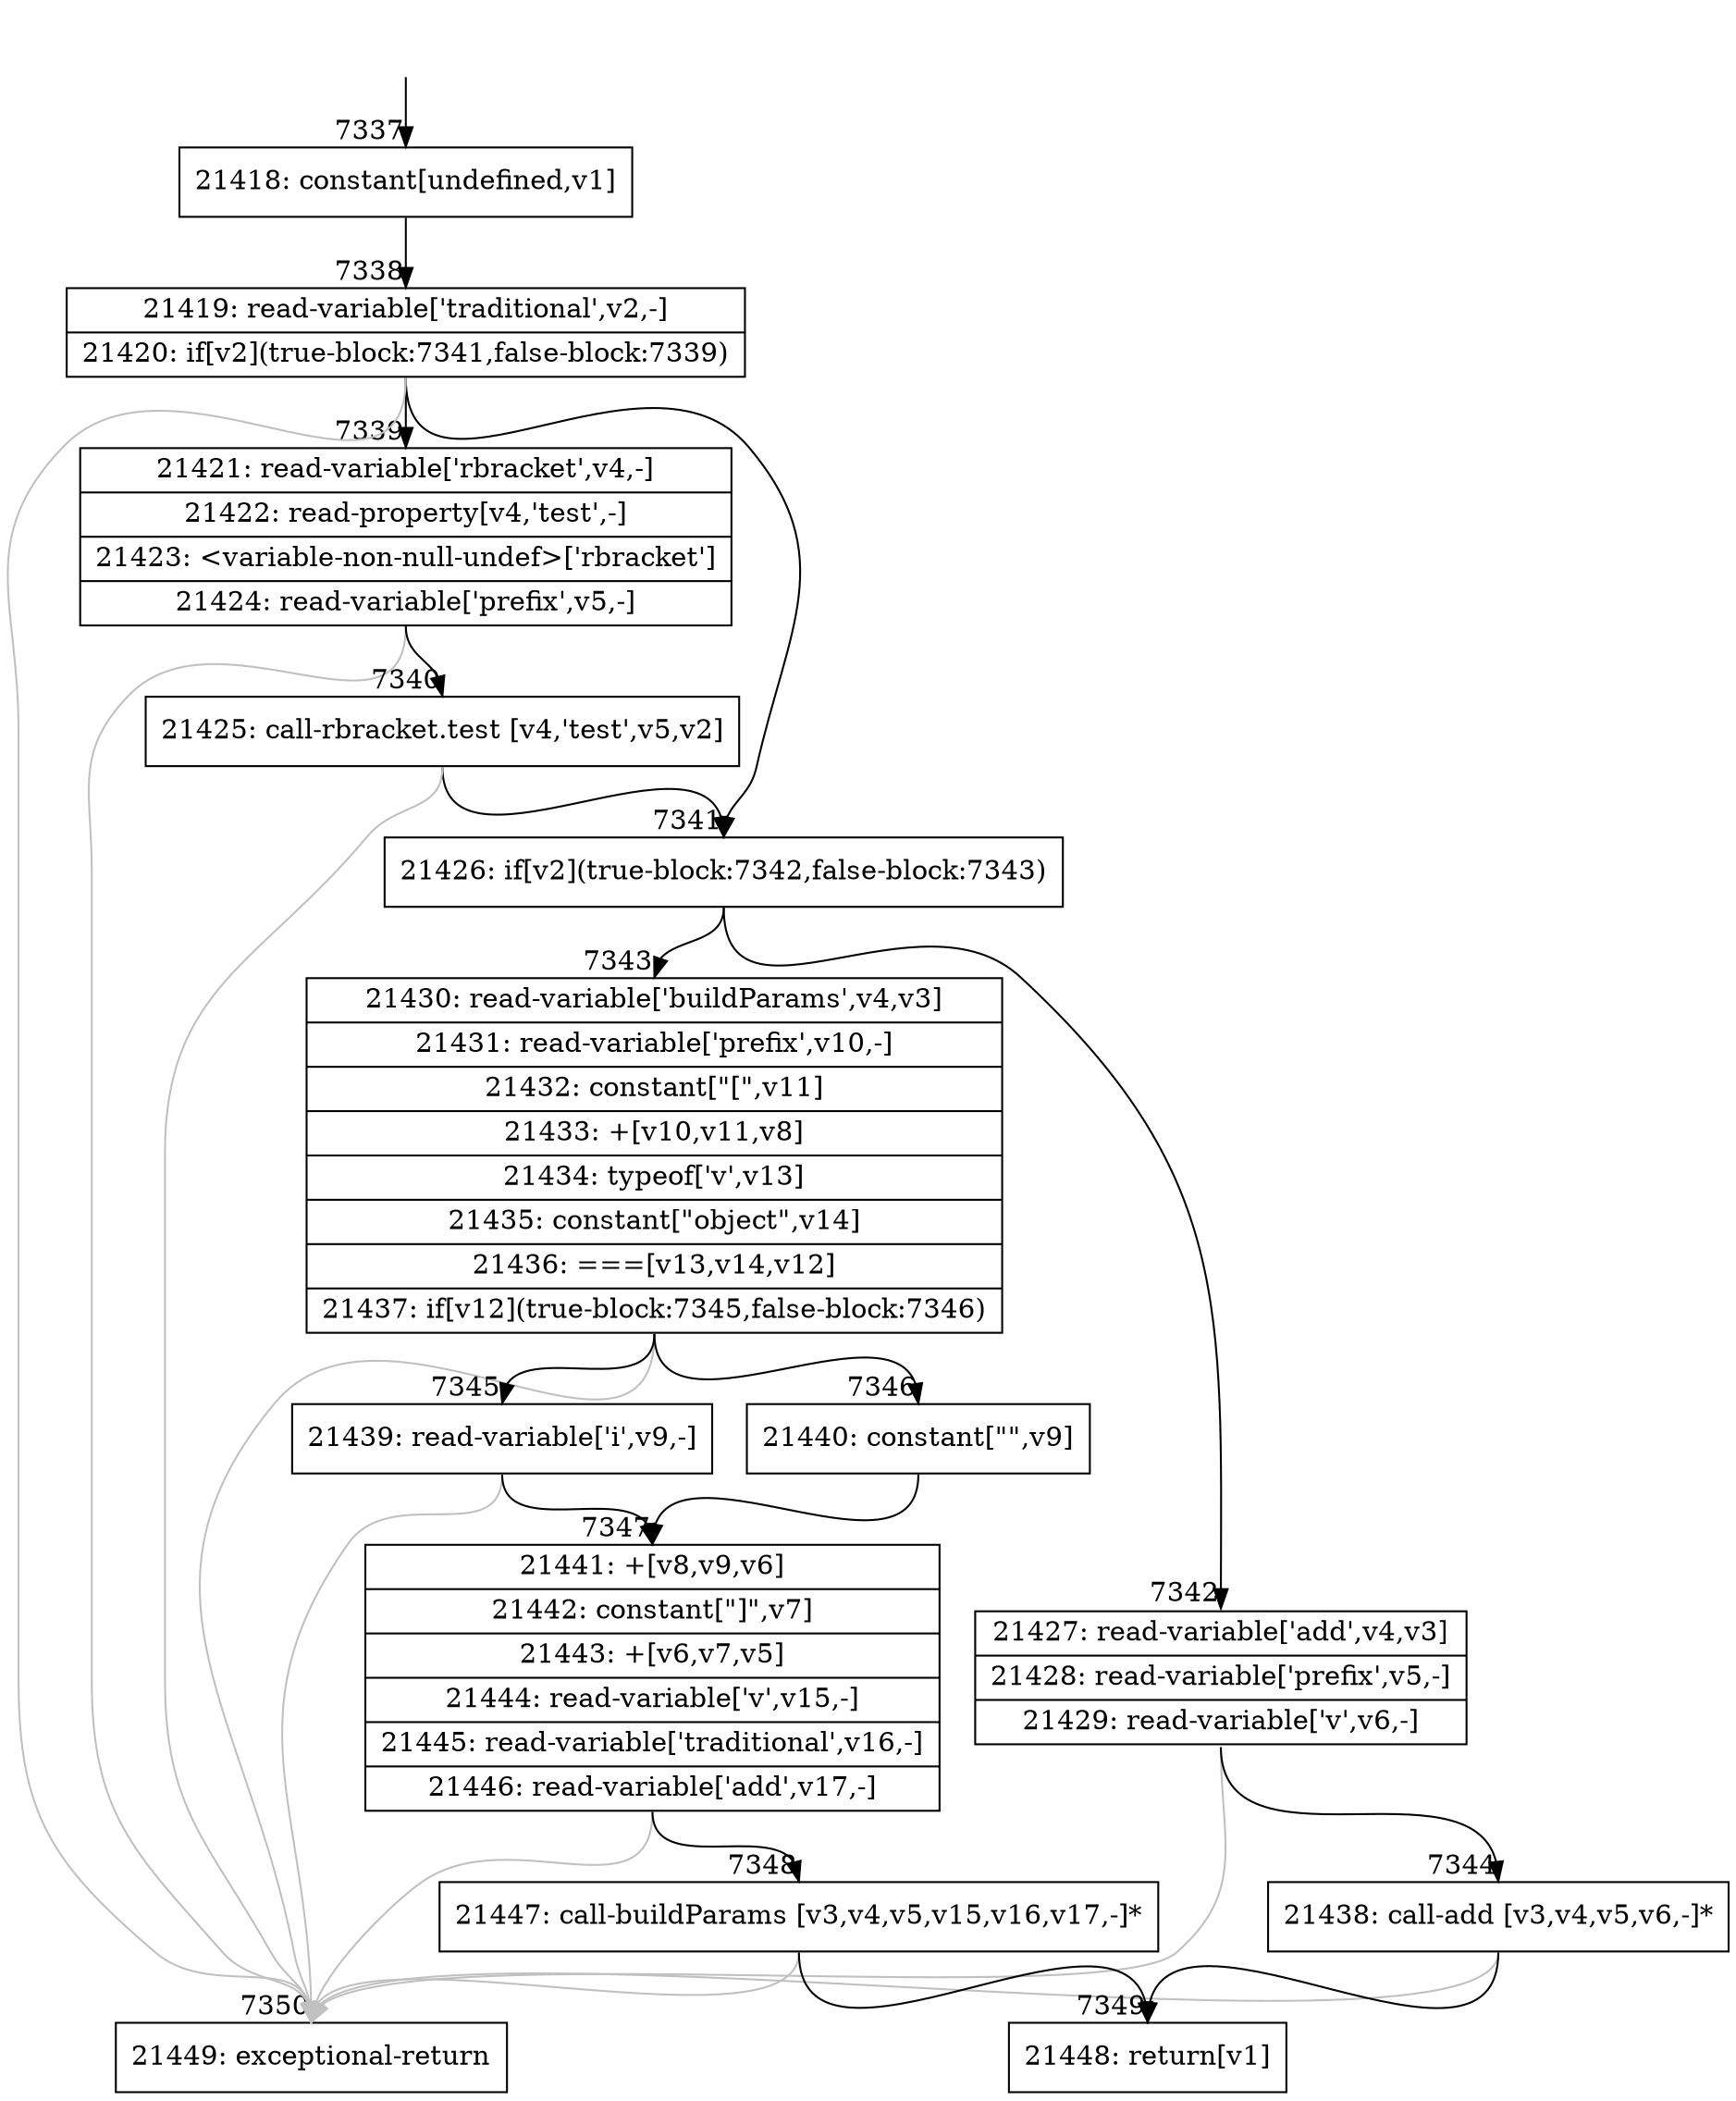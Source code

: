 digraph {
rankdir="TD"
BB_entry463[shape=none,label=""];
BB_entry463 -> BB7337 [tailport=s, headport=n, headlabel="    7337"]
BB7337 [shape=record label="{21418: constant[undefined,v1]}" ] 
BB7337 -> BB7338 [tailport=s, headport=n, headlabel="      7338"]
BB7338 [shape=record label="{21419: read-variable['traditional',v2,-]|21420: if[v2](true-block:7341,false-block:7339)}" ] 
BB7338 -> BB7341 [tailport=s, headport=n, headlabel="      7341"]
BB7338 -> BB7339 [tailport=s, headport=n, headlabel="      7339"]
BB7338 -> BB7350 [tailport=s, headport=n, color=gray, headlabel="      7350"]
BB7339 [shape=record label="{21421: read-variable['rbracket',v4,-]|21422: read-property[v4,'test',-]|21423: \<variable-non-null-undef\>['rbracket']|21424: read-variable['prefix',v5,-]}" ] 
BB7339 -> BB7340 [tailport=s, headport=n, headlabel="      7340"]
BB7339 -> BB7350 [tailport=s, headport=n, color=gray]
BB7340 [shape=record label="{21425: call-rbracket.test [v4,'test',v5,v2]}" ] 
BB7340 -> BB7341 [tailport=s, headport=n]
BB7340 -> BB7350 [tailport=s, headport=n, color=gray]
BB7341 [shape=record label="{21426: if[v2](true-block:7342,false-block:7343)}" ] 
BB7341 -> BB7342 [tailport=s, headport=n, headlabel="      7342"]
BB7341 -> BB7343 [tailport=s, headport=n, headlabel="      7343"]
BB7342 [shape=record label="{21427: read-variable['add',v4,v3]|21428: read-variable['prefix',v5,-]|21429: read-variable['v',v6,-]}" ] 
BB7342 -> BB7344 [tailport=s, headport=n, headlabel="      7344"]
BB7342 -> BB7350 [tailport=s, headport=n, color=gray]
BB7343 [shape=record label="{21430: read-variable['buildParams',v4,v3]|21431: read-variable['prefix',v10,-]|21432: constant[\"[\",v11]|21433: +[v10,v11,v8]|21434: typeof['v',v13]|21435: constant[\"object\",v14]|21436: ===[v13,v14,v12]|21437: if[v12](true-block:7345,false-block:7346)}" ] 
BB7343 -> BB7345 [tailport=s, headport=n, headlabel="      7345"]
BB7343 -> BB7346 [tailport=s, headport=n, headlabel="      7346"]
BB7343 -> BB7350 [tailport=s, headport=n, color=gray]
BB7344 [shape=record label="{21438: call-add [v3,v4,v5,v6,-]*}" ] 
BB7344 -> BB7349 [tailport=s, headport=n, headlabel="      7349"]
BB7344 -> BB7350 [tailport=s, headport=n, color=gray]
BB7345 [shape=record label="{21439: read-variable['i',v9,-]}" ] 
BB7345 -> BB7347 [tailport=s, headport=n, headlabel="      7347"]
BB7345 -> BB7350 [tailport=s, headport=n, color=gray]
BB7346 [shape=record label="{21440: constant[\"\",v9]}" ] 
BB7346 -> BB7347 [tailport=s, headport=n]
BB7347 [shape=record label="{21441: +[v8,v9,v6]|21442: constant[\"]\",v7]|21443: +[v6,v7,v5]|21444: read-variable['v',v15,-]|21445: read-variable['traditional',v16,-]|21446: read-variable['add',v17,-]}" ] 
BB7347 -> BB7348 [tailport=s, headport=n, headlabel="      7348"]
BB7347 -> BB7350 [tailport=s, headport=n, color=gray]
BB7348 [shape=record label="{21447: call-buildParams [v3,v4,v5,v15,v16,v17,-]*}" ] 
BB7348 -> BB7349 [tailport=s, headport=n]
BB7348 -> BB7350 [tailport=s, headport=n, color=gray]
BB7349 [shape=record label="{21448: return[v1]}" ] 
BB7350 [shape=record label="{21449: exceptional-return}" ] 
//#$~ 7380
}
